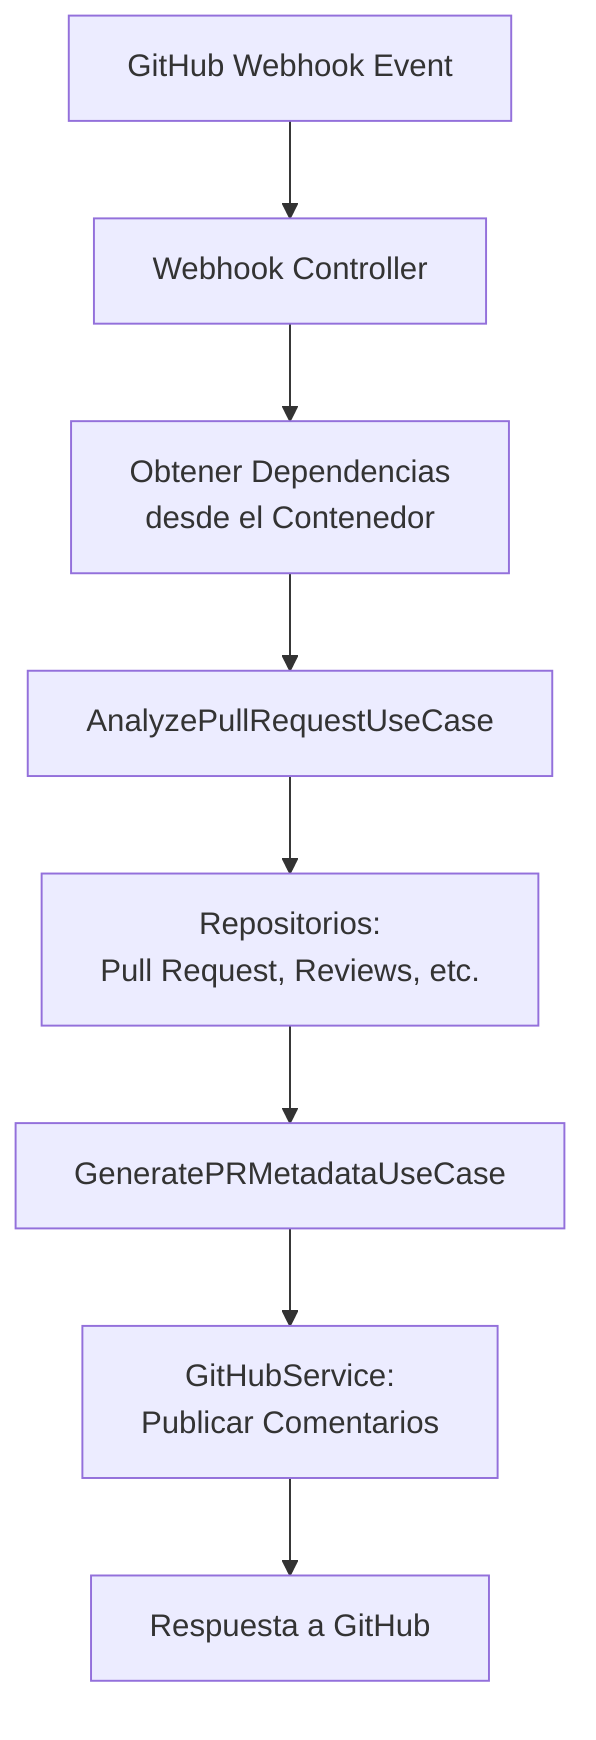 flowchart TD
    A[GitHub Webhook Event]
    B[Webhook Controller]
    C[Obtener Dependencias<br>desde el Contenedor]
    D[AnalyzePullRequestUseCase]
    E[Repositorios:<br>Pull Request, Reviews, etc.]
    F[GeneratePRMetadataUseCase]
    G[GitHubService:<br>Publicar Comentarios]
    H[Respuesta a GitHub]

    A --> B
    B --> C
    C --> D
    D --> E
    E --> F
    F --> G
    G --> H